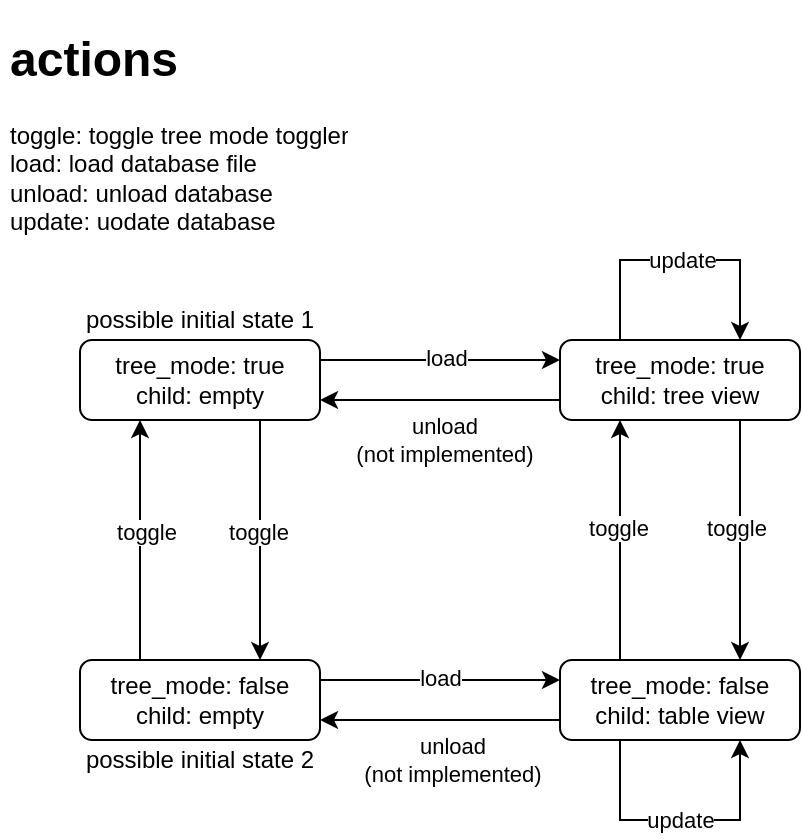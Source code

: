 <mxfile version="23.1.5" type="device">
  <diagram name="第 1 页" id="Td3E_pn6UySzwi48uszh">
    <mxGraphModel dx="1036" dy="614" grid="1" gridSize="10" guides="1" tooltips="1" connect="1" arrows="1" fold="1" page="1" pageScale="1" pageWidth="827" pageHeight="1169" math="0" shadow="0">
      <root>
        <mxCell id="0" />
        <mxCell id="1" parent="0" />
        <mxCell id="AO4uGi3OFT1quL-vgq5e-7" style="edgeStyle=orthogonalEdgeStyle;rounded=0;orthogonalLoop=1;jettySize=auto;html=1;exitX=1;exitY=0.25;exitDx=0;exitDy=0;entryX=0;entryY=0.25;entryDx=0;entryDy=0;" edge="1" parent="1" source="AO4uGi3OFT1quL-vgq5e-1" target="AO4uGi3OFT1quL-vgq5e-6">
          <mxGeometry relative="1" as="geometry" />
        </mxCell>
        <mxCell id="AO4uGi3OFT1quL-vgq5e-31" value="load" style="edgeLabel;html=1;align=center;verticalAlign=middle;resizable=0;points=[];" vertex="1" connectable="0" parent="AO4uGi3OFT1quL-vgq5e-7">
          <mxGeometry x="0.051" y="1" relative="1" as="geometry">
            <mxPoint as="offset" />
          </mxGeometry>
        </mxCell>
        <mxCell id="AO4uGi3OFT1quL-vgq5e-47" style="edgeStyle=orthogonalEdgeStyle;rounded=0;orthogonalLoop=1;jettySize=auto;html=1;exitX=0.75;exitY=1;exitDx=0;exitDy=0;entryX=0.75;entryY=0;entryDx=0;entryDy=0;" edge="1" parent="1" source="AO4uGi3OFT1quL-vgq5e-1" target="AO4uGi3OFT1quL-vgq5e-16">
          <mxGeometry relative="1" as="geometry" />
        </mxCell>
        <mxCell id="AO4uGi3OFT1quL-vgq5e-48" value="toggle" style="edgeLabel;html=1;align=center;verticalAlign=middle;resizable=0;points=[];" vertex="1" connectable="0" parent="AO4uGi3OFT1quL-vgq5e-47">
          <mxGeometry x="-0.07" y="-1" relative="1" as="geometry">
            <mxPoint as="offset" />
          </mxGeometry>
        </mxCell>
        <mxCell id="AO4uGi3OFT1quL-vgq5e-1" value="tree_mode: true&lt;br&gt;child: empty" style="rounded=1;whiteSpace=wrap;html=1;" vertex="1" parent="1">
          <mxGeometry x="80" y="200" width="120" height="40" as="geometry" />
        </mxCell>
        <mxCell id="AO4uGi3OFT1quL-vgq5e-12" style="edgeStyle=orthogonalEdgeStyle;rounded=0;orthogonalLoop=1;jettySize=auto;html=1;exitX=0;exitY=0.75;exitDx=0;exitDy=0;entryX=1;entryY=0.75;entryDx=0;entryDy=0;" edge="1" parent="1" source="AO4uGi3OFT1quL-vgq5e-6" target="AO4uGi3OFT1quL-vgq5e-1">
          <mxGeometry relative="1" as="geometry" />
        </mxCell>
        <mxCell id="AO4uGi3OFT1quL-vgq5e-30" value="unload&lt;br&gt;(not implemented)" style="edgeLabel;html=1;align=center;verticalAlign=middle;resizable=0;points=[];" vertex="1" connectable="0" parent="AO4uGi3OFT1quL-vgq5e-12">
          <mxGeometry x="-0.025" y="-1" relative="1" as="geometry">
            <mxPoint y="21" as="offset" />
          </mxGeometry>
        </mxCell>
        <mxCell id="AO4uGi3OFT1quL-vgq5e-41" style="edgeStyle=orthogonalEdgeStyle;rounded=0;orthogonalLoop=1;jettySize=auto;html=1;exitX=0.75;exitY=1;exitDx=0;exitDy=0;entryX=0.75;entryY=0;entryDx=0;entryDy=0;" edge="1" parent="1" source="AO4uGi3OFT1quL-vgq5e-6" target="AO4uGi3OFT1quL-vgq5e-9">
          <mxGeometry relative="1" as="geometry" />
        </mxCell>
        <mxCell id="AO4uGi3OFT1quL-vgq5e-42" value="toggle" style="edgeLabel;html=1;align=center;verticalAlign=middle;resizable=0;points=[];" vertex="1" connectable="0" parent="AO4uGi3OFT1quL-vgq5e-41">
          <mxGeometry x="-0.103" y="-2" relative="1" as="geometry">
            <mxPoint as="offset" />
          </mxGeometry>
        </mxCell>
        <mxCell id="AO4uGi3OFT1quL-vgq5e-6" value="tree_mode: true&lt;br&gt;child: tree view" style="rounded=1;whiteSpace=wrap;html=1;" vertex="1" parent="1">
          <mxGeometry x="320" y="200" width="120" height="40" as="geometry" />
        </mxCell>
        <mxCell id="AO4uGi3OFT1quL-vgq5e-37" style="edgeStyle=orthogonalEdgeStyle;rounded=0;orthogonalLoop=1;jettySize=auto;html=1;exitX=0;exitY=0.75;exitDx=0;exitDy=0;entryX=1;entryY=0.75;entryDx=0;entryDy=0;" edge="1" parent="1" source="AO4uGi3OFT1quL-vgq5e-9" target="AO4uGi3OFT1quL-vgq5e-16">
          <mxGeometry relative="1" as="geometry" />
        </mxCell>
        <mxCell id="AO4uGi3OFT1quL-vgq5e-38" value="unload&lt;br&gt;(not implemented)" style="edgeLabel;html=1;align=center;verticalAlign=middle;resizable=0;points=[];" vertex="1" connectable="0" parent="AO4uGi3OFT1quL-vgq5e-37">
          <mxGeometry x="-0.097" y="-1" relative="1" as="geometry">
            <mxPoint y="21" as="offset" />
          </mxGeometry>
        </mxCell>
        <mxCell id="AO4uGi3OFT1quL-vgq5e-43" style="edgeStyle=orthogonalEdgeStyle;rounded=0;orthogonalLoop=1;jettySize=auto;html=1;exitX=0.25;exitY=0;exitDx=0;exitDy=0;entryX=0.25;entryY=1;entryDx=0;entryDy=0;" edge="1" parent="1" source="AO4uGi3OFT1quL-vgq5e-9" target="AO4uGi3OFT1quL-vgq5e-6">
          <mxGeometry relative="1" as="geometry" />
        </mxCell>
        <mxCell id="AO4uGi3OFT1quL-vgq5e-44" value="toggle" style="edgeLabel;html=1;align=center;verticalAlign=middle;resizable=0;points=[];" vertex="1" connectable="0" parent="AO4uGi3OFT1quL-vgq5e-43">
          <mxGeometry x="0.103" y="1" relative="1" as="geometry">
            <mxPoint as="offset" />
          </mxGeometry>
        </mxCell>
        <mxCell id="AO4uGi3OFT1quL-vgq5e-9" value="tree_mode: false&lt;br&gt;child: table view" style="rounded=1;whiteSpace=wrap;html=1;" vertex="1" parent="1">
          <mxGeometry x="320" y="360" width="120" height="40" as="geometry" />
        </mxCell>
        <mxCell id="AO4uGi3OFT1quL-vgq5e-35" style="edgeStyle=orthogonalEdgeStyle;rounded=0;orthogonalLoop=1;jettySize=auto;html=1;exitX=1;exitY=0.25;exitDx=0;exitDy=0;entryX=0;entryY=0.25;entryDx=0;entryDy=0;" edge="1" parent="1" source="AO4uGi3OFT1quL-vgq5e-16" target="AO4uGi3OFT1quL-vgq5e-9">
          <mxGeometry relative="1" as="geometry" />
        </mxCell>
        <mxCell id="AO4uGi3OFT1quL-vgq5e-36" value="load" style="edgeLabel;html=1;align=center;verticalAlign=middle;resizable=0;points=[];" vertex="1" connectable="0" parent="AO4uGi3OFT1quL-vgq5e-35">
          <mxGeometry x="-0.003" y="1" relative="1" as="geometry">
            <mxPoint as="offset" />
          </mxGeometry>
        </mxCell>
        <mxCell id="AO4uGi3OFT1quL-vgq5e-45" style="edgeStyle=orthogonalEdgeStyle;rounded=0;orthogonalLoop=1;jettySize=auto;html=1;exitX=0.25;exitY=0;exitDx=0;exitDy=0;entryX=0.25;entryY=1;entryDx=0;entryDy=0;" edge="1" parent="1" source="AO4uGi3OFT1quL-vgq5e-16" target="AO4uGi3OFT1quL-vgq5e-1">
          <mxGeometry relative="1" as="geometry" />
        </mxCell>
        <mxCell id="AO4uGi3OFT1quL-vgq5e-46" value="toggle" style="edgeLabel;html=1;align=center;verticalAlign=middle;resizable=0;points=[];" vertex="1" connectable="0" parent="AO4uGi3OFT1quL-vgq5e-45">
          <mxGeometry x="0.07" y="-3" relative="1" as="geometry">
            <mxPoint as="offset" />
          </mxGeometry>
        </mxCell>
        <mxCell id="AO4uGi3OFT1quL-vgq5e-16" value="tree_mode: false&lt;br&gt;child: empty" style="rounded=1;whiteSpace=wrap;html=1;" vertex="1" parent="1">
          <mxGeometry x="80" y="360" width="120" height="40" as="geometry" />
        </mxCell>
        <mxCell id="AO4uGi3OFT1quL-vgq5e-27" value="&lt;h1&gt;actions&lt;/h1&gt;&lt;p&gt;toggle: toggle tree mode toggler&lt;br&gt;&lt;span style=&quot;background-color: initial;&quot;&gt;load: load database file&lt;br&gt;&lt;/span&gt;&lt;span style=&quot;background-color: initial;&quot;&gt;unload: unload database&lt;br&gt;&lt;/span&gt;&lt;span style=&quot;background-color: initial;&quot;&gt;update: uodate database&lt;/span&gt;&lt;/p&gt;" style="text;html=1;spacing=5;spacingTop=-20;whiteSpace=wrap;overflow=hidden;rounded=0;" vertex="1" parent="1">
          <mxGeometry x="40" y="40" width="280" height="120" as="geometry" />
        </mxCell>
        <mxCell id="AO4uGi3OFT1quL-vgq5e-33" style="edgeStyle=orthogonalEdgeStyle;rounded=0;orthogonalLoop=1;jettySize=auto;html=1;exitX=0.25;exitY=0;exitDx=0;exitDy=0;entryX=0.75;entryY=0;entryDx=0;entryDy=0;" edge="1" parent="1" source="AO4uGi3OFT1quL-vgq5e-6" target="AO4uGi3OFT1quL-vgq5e-6">
          <mxGeometry relative="1" as="geometry">
            <Array as="points">
              <mxPoint x="350" y="160" />
              <mxPoint x="410" y="160" />
            </Array>
          </mxGeometry>
        </mxCell>
        <mxCell id="AO4uGi3OFT1quL-vgq5e-34" value="update" style="edgeLabel;html=1;align=center;verticalAlign=middle;resizable=0;points=[];" vertex="1" connectable="0" parent="AO4uGi3OFT1quL-vgq5e-33">
          <mxGeometry x="-0.037" relative="1" as="geometry">
            <mxPoint x="3" as="offset" />
          </mxGeometry>
        </mxCell>
        <mxCell id="AO4uGi3OFT1quL-vgq5e-39" style="edgeStyle=orthogonalEdgeStyle;rounded=0;orthogonalLoop=1;jettySize=auto;html=1;exitX=0.25;exitY=1;exitDx=0;exitDy=0;entryX=0.75;entryY=1;entryDx=0;entryDy=0;" edge="1" parent="1" source="AO4uGi3OFT1quL-vgq5e-9" target="AO4uGi3OFT1quL-vgq5e-9">
          <mxGeometry relative="1" as="geometry">
            <Array as="points">
              <mxPoint x="350" y="440" />
              <mxPoint x="410" y="440" />
            </Array>
          </mxGeometry>
        </mxCell>
        <mxCell id="AO4uGi3OFT1quL-vgq5e-40" value="update" style="edgeLabel;html=1;align=center;verticalAlign=middle;resizable=0;points=[];" vertex="1" connectable="0" parent="AO4uGi3OFT1quL-vgq5e-39">
          <mxGeometry x="-0.06" relative="1" as="geometry">
            <mxPoint x="4" as="offset" />
          </mxGeometry>
        </mxCell>
        <mxCell id="AO4uGi3OFT1quL-vgq5e-49" value="possible initial state 1" style="text;html=1;align=center;verticalAlign=middle;whiteSpace=wrap;rounded=0;" vertex="1" parent="1">
          <mxGeometry x="80" y="180" width="120" height="20" as="geometry" />
        </mxCell>
        <mxCell id="AO4uGi3OFT1quL-vgq5e-50" value="possible initial state 2" style="text;html=1;align=center;verticalAlign=middle;whiteSpace=wrap;rounded=0;" vertex="1" parent="1">
          <mxGeometry x="80" y="400" width="120" height="20" as="geometry" />
        </mxCell>
      </root>
    </mxGraphModel>
  </diagram>
</mxfile>
